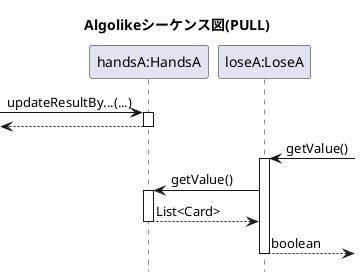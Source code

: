 @startuml
title Algolikeシーケンス図(PULL)
hide footbox
participant "handsA:HandsA" as handsA
participant "loseA:LoseA" as loseA
[-> handsA : updateResultBy...(...)
activate handsA

handsA -->[
deactivate handsA 

loseA <-] : getValue()
activate loseA

handsA <- loseA : getValue()
activate handsA

loseA <-- handsA : List<Card>
deactivate handsA


loseA -->] : boolean
deactivate loseA 


@enduml